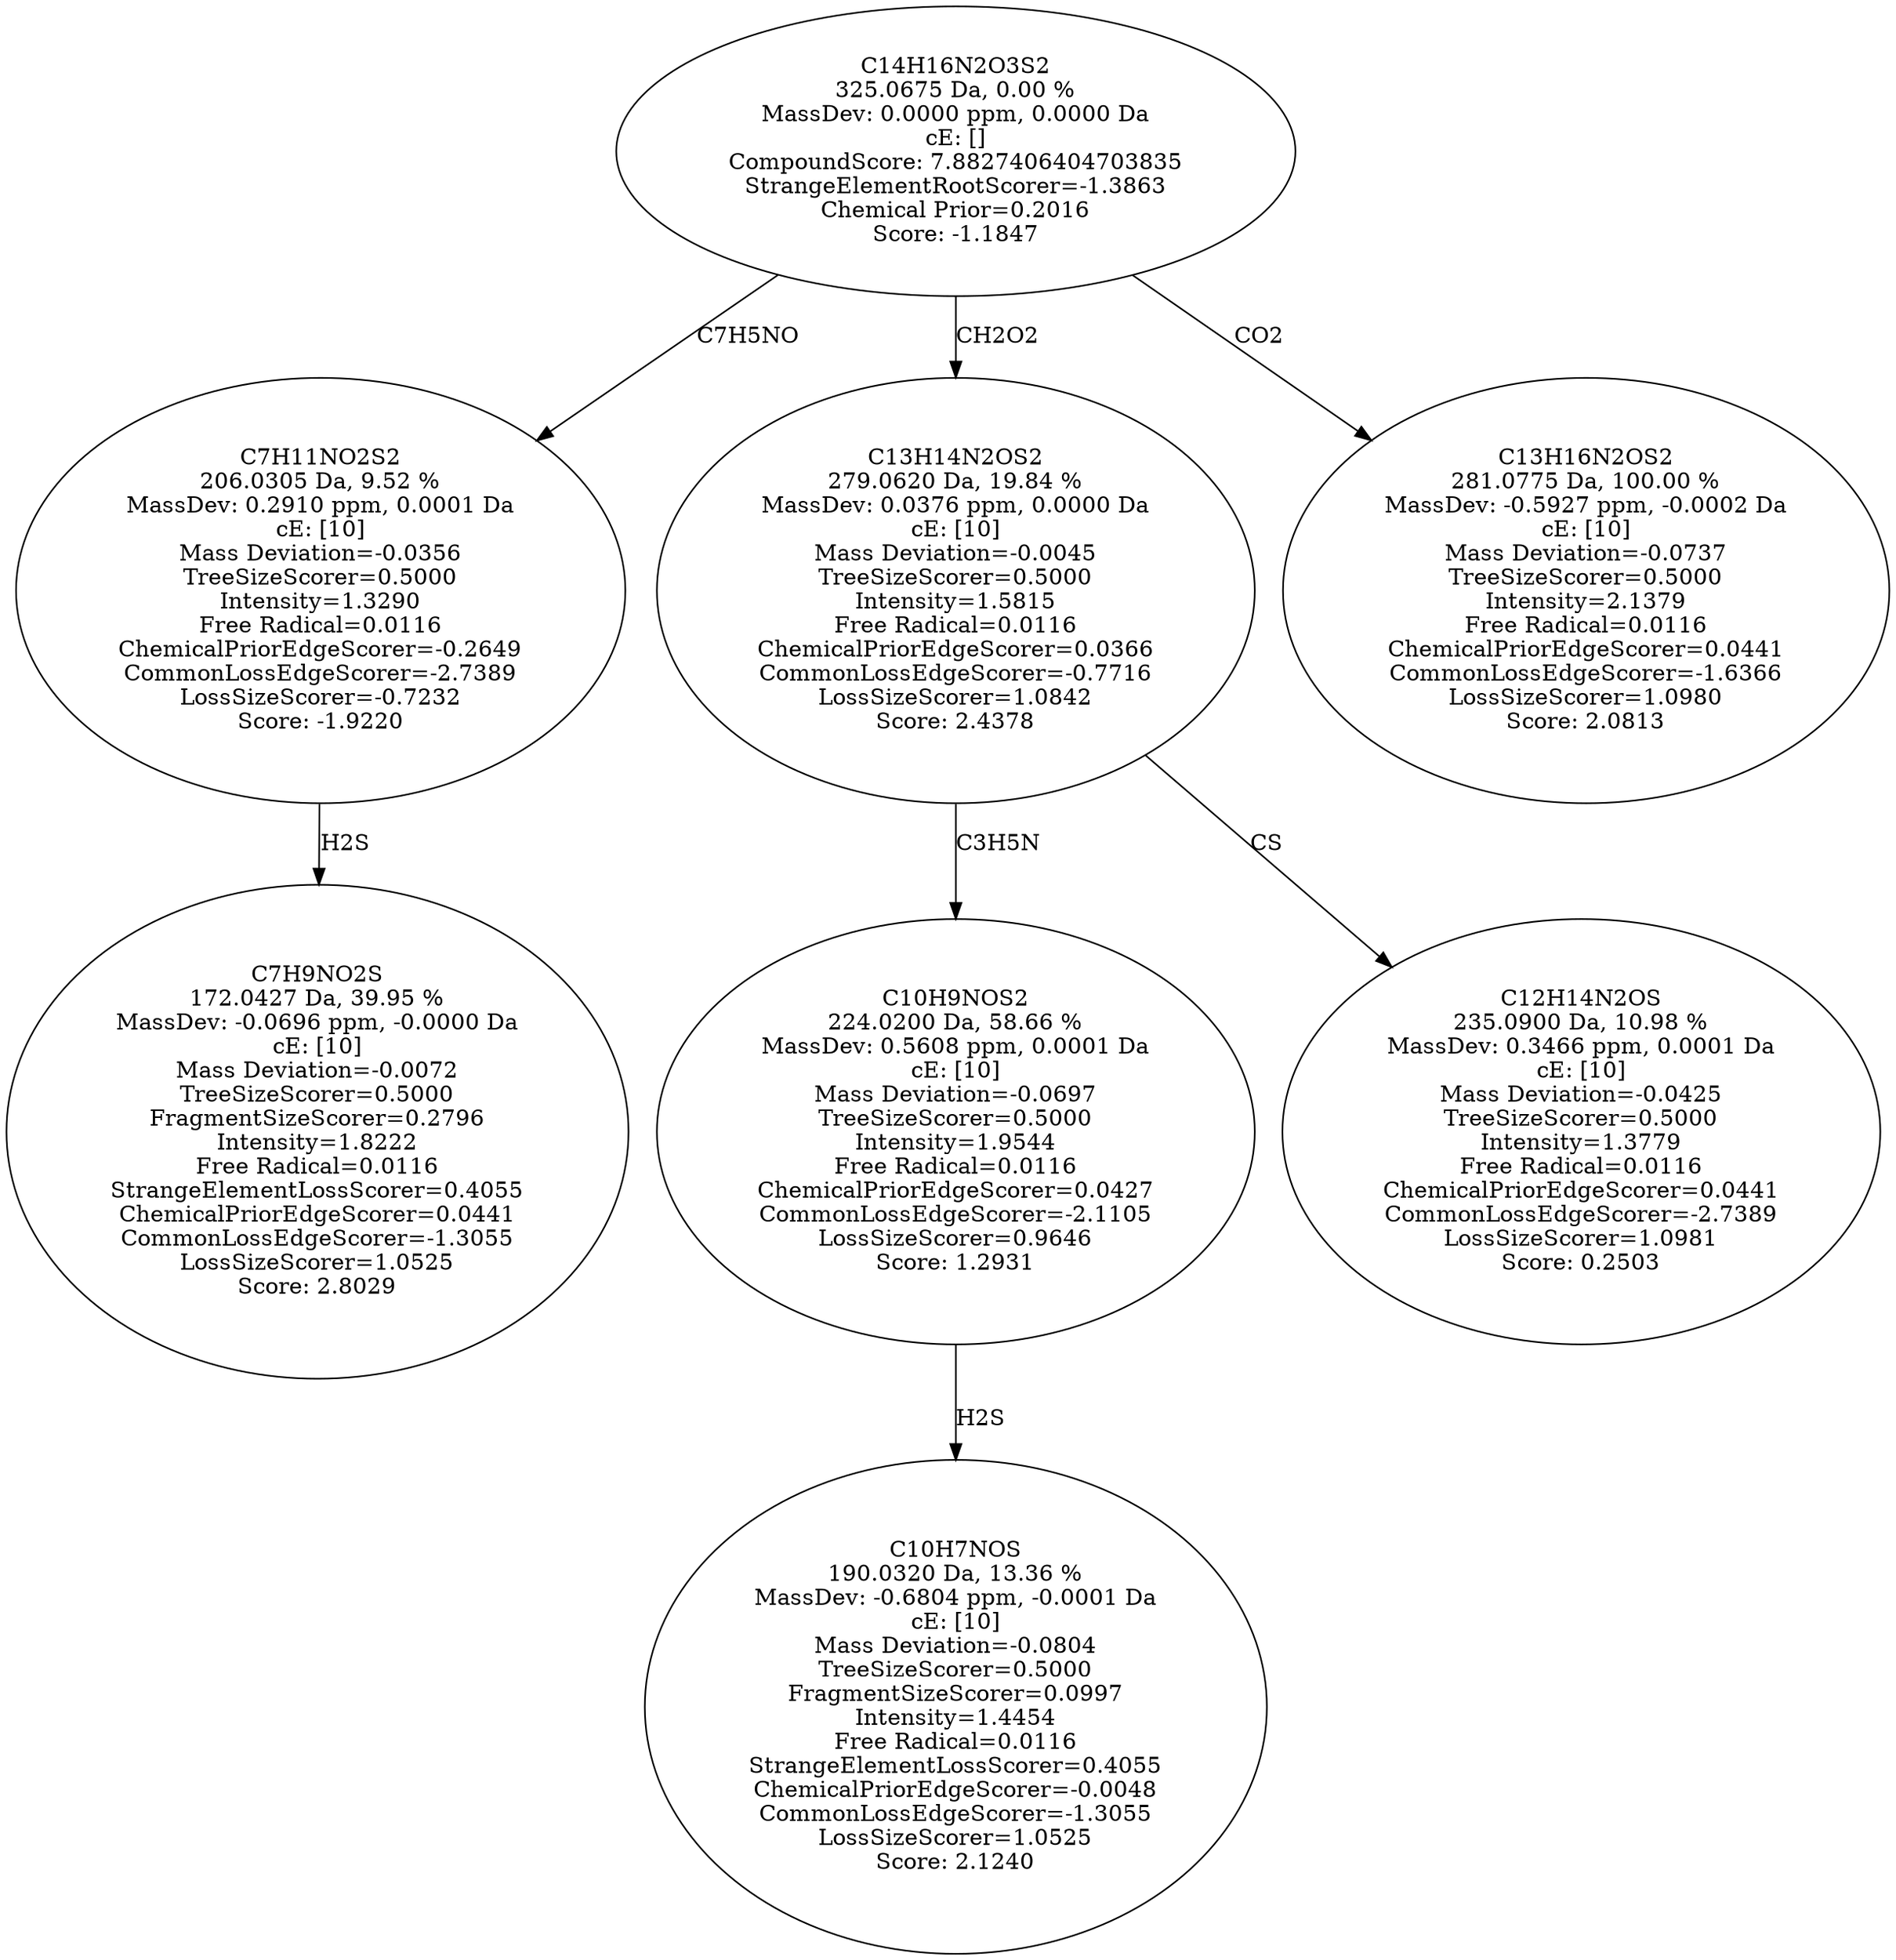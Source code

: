 strict digraph {
v1 [label="C7H9NO2S\n172.0427 Da, 39.95 %\nMassDev: -0.0696 ppm, -0.0000 Da\ncE: [10]\nMass Deviation=-0.0072\nTreeSizeScorer=0.5000\nFragmentSizeScorer=0.2796\nIntensity=1.8222\nFree Radical=0.0116\nStrangeElementLossScorer=0.4055\nChemicalPriorEdgeScorer=0.0441\nCommonLossEdgeScorer=-1.3055\nLossSizeScorer=1.0525\nScore: 2.8029"];
v2 [label="C7H11NO2S2\n206.0305 Da, 9.52 %\nMassDev: 0.2910 ppm, 0.0001 Da\ncE: [10]\nMass Deviation=-0.0356\nTreeSizeScorer=0.5000\nIntensity=1.3290\nFree Radical=0.0116\nChemicalPriorEdgeScorer=-0.2649\nCommonLossEdgeScorer=-2.7389\nLossSizeScorer=-0.7232\nScore: -1.9220"];
v3 [label="C10H7NOS\n190.0320 Da, 13.36 %\nMassDev: -0.6804 ppm, -0.0001 Da\ncE: [10]\nMass Deviation=-0.0804\nTreeSizeScorer=0.5000\nFragmentSizeScorer=0.0997\nIntensity=1.4454\nFree Radical=0.0116\nStrangeElementLossScorer=0.4055\nChemicalPriorEdgeScorer=-0.0048\nCommonLossEdgeScorer=-1.3055\nLossSizeScorer=1.0525\nScore: 2.1240"];
v4 [label="C10H9NOS2\n224.0200 Da, 58.66 %\nMassDev: 0.5608 ppm, 0.0001 Da\ncE: [10]\nMass Deviation=-0.0697\nTreeSizeScorer=0.5000\nIntensity=1.9544\nFree Radical=0.0116\nChemicalPriorEdgeScorer=0.0427\nCommonLossEdgeScorer=-2.1105\nLossSizeScorer=0.9646\nScore: 1.2931"];
v5 [label="C12H14N2OS\n235.0900 Da, 10.98 %\nMassDev: 0.3466 ppm, 0.0001 Da\ncE: [10]\nMass Deviation=-0.0425\nTreeSizeScorer=0.5000\nIntensity=1.3779\nFree Radical=0.0116\nChemicalPriorEdgeScorer=0.0441\nCommonLossEdgeScorer=-2.7389\nLossSizeScorer=1.0981\nScore: 0.2503"];
v6 [label="C13H14N2OS2\n279.0620 Da, 19.84 %\nMassDev: 0.0376 ppm, 0.0000 Da\ncE: [10]\nMass Deviation=-0.0045\nTreeSizeScorer=0.5000\nIntensity=1.5815\nFree Radical=0.0116\nChemicalPriorEdgeScorer=0.0366\nCommonLossEdgeScorer=-0.7716\nLossSizeScorer=1.0842\nScore: 2.4378"];
v7 [label="C13H16N2OS2\n281.0775 Da, 100.00 %\nMassDev: -0.5927 ppm, -0.0002 Da\ncE: [10]\nMass Deviation=-0.0737\nTreeSizeScorer=0.5000\nIntensity=2.1379\nFree Radical=0.0116\nChemicalPriorEdgeScorer=0.0441\nCommonLossEdgeScorer=-1.6366\nLossSizeScorer=1.0980\nScore: 2.0813"];
v8 [label="C14H16N2O3S2\n325.0675 Da, 0.00 %\nMassDev: 0.0000 ppm, 0.0000 Da\ncE: []\nCompoundScore: 7.8827406404703835\nStrangeElementRootScorer=-1.3863\nChemical Prior=0.2016\nScore: -1.1847"];
v2 -> v1 [label="H2S"];
v8 -> v2 [label="C7H5NO"];
v4 -> v3 [label="H2S"];
v6 -> v4 [label="C3H5N"];
v6 -> v5 [label="CS"];
v8 -> v6 [label="CH2O2"];
v8 -> v7 [label="CO2"];
}